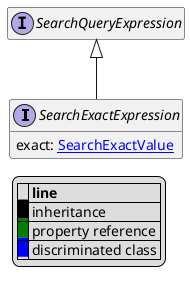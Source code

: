 @startuml

hide empty fields
hide empty methods
legend
|= |= line |
|<back:black>   </back>| inheritance |
|<back:green>   </back>| property reference |
|<back:blue>   </back>| discriminated class |
endlegend
interface SearchExactExpression [[SearchExactExpression.svg]] extends SearchQueryExpression {
    exact: [[SearchExactValue.svg SearchExactValue]]
}
interface SearchQueryExpression [[SearchQueryExpression.svg]]  {
}





@enduml
